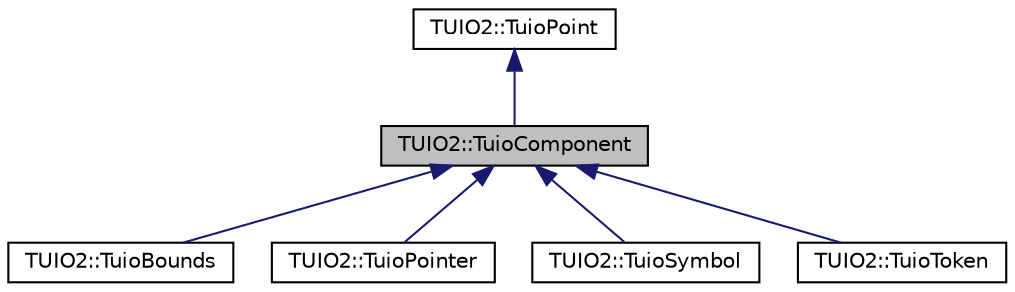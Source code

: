 digraph "TUIO2::TuioComponent"
{
 // LATEX_PDF_SIZE
  edge [fontname="Helvetica",fontsize="10",labelfontname="Helvetica",labelfontsize="10"];
  node [fontname="Helvetica",fontsize="10",shape=record];
  Node1 [label="TUIO2::TuioComponent",height=0.2,width=0.4,color="black", fillcolor="grey75", style="filled", fontcolor="black",tooltip=" "];
  Node2 -> Node1 [dir="back",color="midnightblue",fontsize="10",style="solid",fontname="Helvetica"];
  Node2 [label="TUIO2::TuioPoint",height=0.2,width=0.4,color="black", fillcolor="white", style="filled",URL="$classTUIO2_1_1TuioPoint.html",tooltip=" "];
  Node1 -> Node3 [dir="back",color="midnightblue",fontsize="10",style="solid",fontname="Helvetica"];
  Node3 [label="TUIO2::TuioBounds",height=0.2,width=0.4,color="black", fillcolor="white", style="filled",URL="$classTUIO2_1_1TuioBounds.html",tooltip=" "];
  Node1 -> Node4 [dir="back",color="midnightblue",fontsize="10",style="solid",fontname="Helvetica"];
  Node4 [label="TUIO2::TuioPointer",height=0.2,width=0.4,color="black", fillcolor="white", style="filled",URL="$classTUIO2_1_1TuioPointer.html",tooltip=" "];
  Node1 -> Node5 [dir="back",color="midnightblue",fontsize="10",style="solid",fontname="Helvetica"];
  Node5 [label="TUIO2::TuioSymbol",height=0.2,width=0.4,color="black", fillcolor="white", style="filled",URL="$classTUIO2_1_1TuioSymbol.html",tooltip=" "];
  Node1 -> Node6 [dir="back",color="midnightblue",fontsize="10",style="solid",fontname="Helvetica"];
  Node6 [label="TUIO2::TuioToken",height=0.2,width=0.4,color="black", fillcolor="white", style="filled",URL="$classTUIO2_1_1TuioToken.html",tooltip=" "];
}
